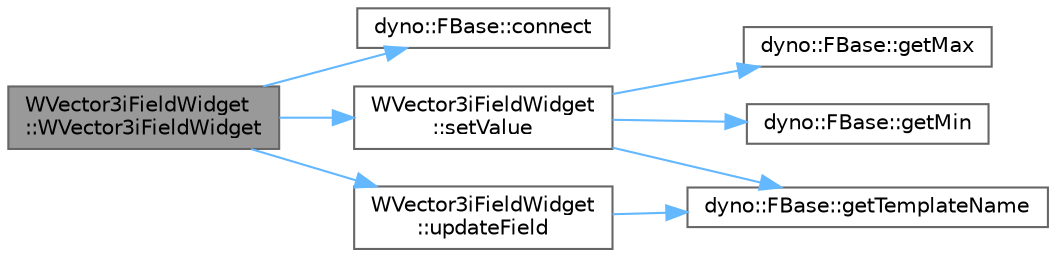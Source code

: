 digraph "WVector3iFieldWidget::WVector3iFieldWidget"
{
 // LATEX_PDF_SIZE
  bgcolor="transparent";
  edge [fontname=Helvetica,fontsize=10,labelfontname=Helvetica,labelfontsize=10];
  node [fontname=Helvetica,fontsize=10,shape=box,height=0.2,width=0.4];
  rankdir="LR";
  Node1 [id="Node000001",label="WVector3iFieldWidget\l::WVector3iFieldWidget",height=0.2,width=0.4,color="gray40", fillcolor="grey60", style="filled", fontcolor="black",tooltip=" "];
  Node1 -> Node2 [id="edge1_Node000001_Node000002",color="steelblue1",style="solid",tooltip=" "];
  Node2 [id="Node000002",label="dyno::FBase::connect",height=0.2,width=0.4,color="grey40", fillcolor="white", style="filled",URL="$classdyno_1_1_f_base.html#ab250579a08a6df9e57074941b3052f53",tooltip=" "];
  Node1 -> Node3 [id="edge2_Node000001_Node000003",color="steelblue1",style="solid",tooltip=" "];
  Node3 [id="Node000003",label="WVector3iFieldWidget\l::setValue",height=0.2,width=0.4,color="grey40", fillcolor="white", style="filled",URL="$class_w_vector3i_field_widget.html#a126d639e1314712b7a1775ad3a948bfa",tooltip=" "];
  Node3 -> Node4 [id="edge3_Node000003_Node000004",color="steelblue1",style="solid",tooltip=" "];
  Node4 [id="Node000004",label="dyno::FBase::getMax",height=0.2,width=0.4,color="grey40", fillcolor="white", style="filled",URL="$classdyno_1_1_f_base.html#af62b11dd8e69c7ef0e3123542eb6018e",tooltip=" "];
  Node3 -> Node5 [id="edge4_Node000003_Node000005",color="steelblue1",style="solid",tooltip=" "];
  Node5 [id="Node000005",label="dyno::FBase::getMin",height=0.2,width=0.4,color="grey40", fillcolor="white", style="filled",URL="$classdyno_1_1_f_base.html#adfb50cec7cd362156f458f6f34a21a81",tooltip=" "];
  Node3 -> Node6 [id="edge5_Node000003_Node000006",color="steelblue1",style="solid",tooltip=" "];
  Node6 [id="Node000006",label="dyno::FBase::getTemplateName",height=0.2,width=0.4,color="grey40", fillcolor="white", style="filled",URL="$classdyno_1_1_f_base.html#a751d22e6e218a65ccc35783801d09308",tooltip=" "];
  Node1 -> Node7 [id="edge6_Node000001_Node000007",color="steelblue1",style="solid",tooltip=" "];
  Node7 [id="Node000007",label="WVector3iFieldWidget\l::updateField",height=0.2,width=0.4,color="grey40", fillcolor="white", style="filled",URL="$class_w_vector3i_field_widget.html#ac87e1be2baa4825b52c0eb7d1f0c58b8",tooltip=" "];
  Node7 -> Node6 [id="edge7_Node000007_Node000006",color="steelblue1",style="solid",tooltip=" "];
}
